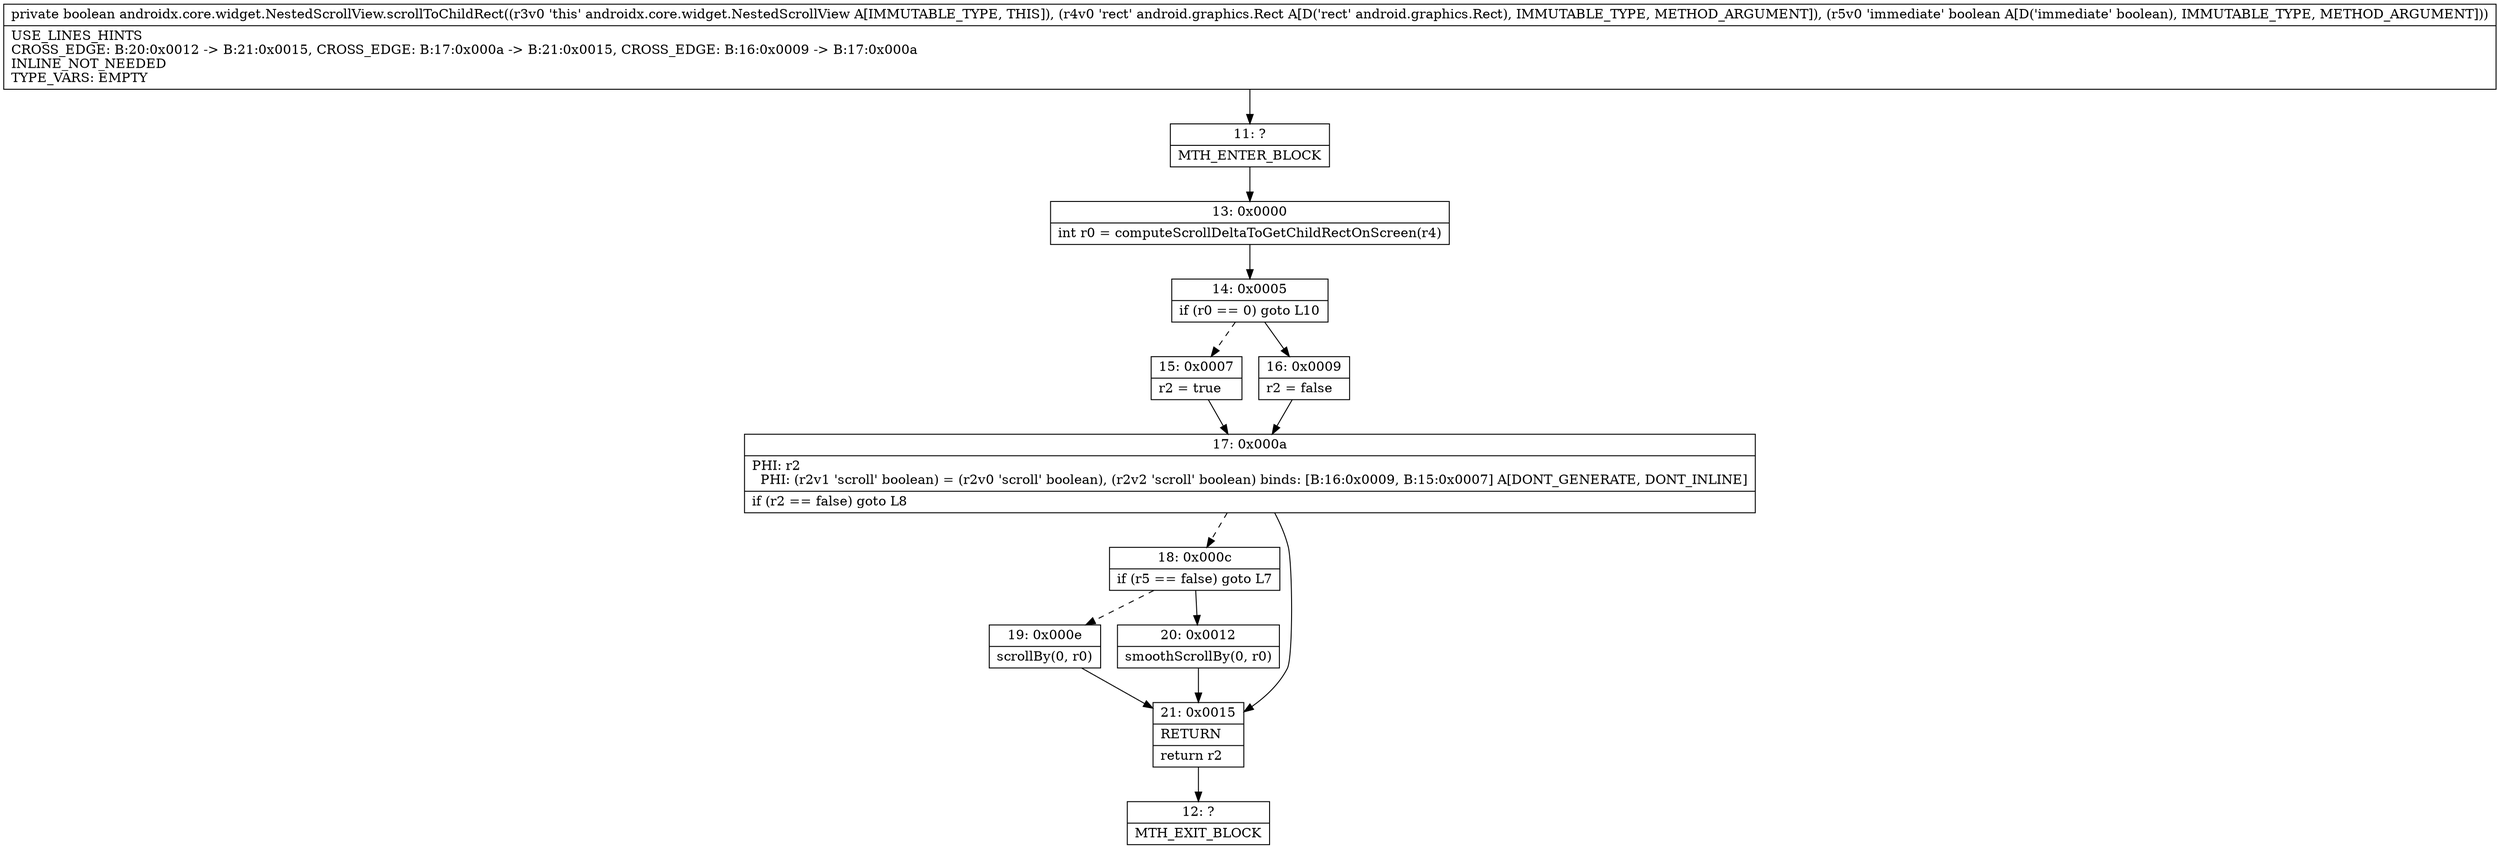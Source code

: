 digraph "CFG forandroidx.core.widget.NestedScrollView.scrollToChildRect(Landroid\/graphics\/Rect;Z)Z" {
Node_11 [shape=record,label="{11\:\ ?|MTH_ENTER_BLOCK\l}"];
Node_13 [shape=record,label="{13\:\ 0x0000|int r0 = computeScrollDeltaToGetChildRectOnScreen(r4)\l}"];
Node_14 [shape=record,label="{14\:\ 0x0005|if (r0 == 0) goto L10\l}"];
Node_15 [shape=record,label="{15\:\ 0x0007|r2 = true\l}"];
Node_17 [shape=record,label="{17\:\ 0x000a|PHI: r2 \l  PHI: (r2v1 'scroll' boolean) = (r2v0 'scroll' boolean), (r2v2 'scroll' boolean) binds: [B:16:0x0009, B:15:0x0007] A[DONT_GENERATE, DONT_INLINE]\l|if (r2 == false) goto L8\l}"];
Node_18 [shape=record,label="{18\:\ 0x000c|if (r5 == false) goto L7\l}"];
Node_19 [shape=record,label="{19\:\ 0x000e|scrollBy(0, r0)\l}"];
Node_20 [shape=record,label="{20\:\ 0x0012|smoothScrollBy(0, r0)\l}"];
Node_21 [shape=record,label="{21\:\ 0x0015|RETURN\l|return r2\l}"];
Node_12 [shape=record,label="{12\:\ ?|MTH_EXIT_BLOCK\l}"];
Node_16 [shape=record,label="{16\:\ 0x0009|r2 = false\l}"];
MethodNode[shape=record,label="{private boolean androidx.core.widget.NestedScrollView.scrollToChildRect((r3v0 'this' androidx.core.widget.NestedScrollView A[IMMUTABLE_TYPE, THIS]), (r4v0 'rect' android.graphics.Rect A[D('rect' android.graphics.Rect), IMMUTABLE_TYPE, METHOD_ARGUMENT]), (r5v0 'immediate' boolean A[D('immediate' boolean), IMMUTABLE_TYPE, METHOD_ARGUMENT]))  | USE_LINES_HINTS\lCROSS_EDGE: B:20:0x0012 \-\> B:21:0x0015, CROSS_EDGE: B:17:0x000a \-\> B:21:0x0015, CROSS_EDGE: B:16:0x0009 \-\> B:17:0x000a\lINLINE_NOT_NEEDED\lTYPE_VARS: EMPTY\l}"];
MethodNode -> Node_11;Node_11 -> Node_13;
Node_13 -> Node_14;
Node_14 -> Node_15[style=dashed];
Node_14 -> Node_16;
Node_15 -> Node_17;
Node_17 -> Node_18[style=dashed];
Node_17 -> Node_21;
Node_18 -> Node_19[style=dashed];
Node_18 -> Node_20;
Node_19 -> Node_21;
Node_20 -> Node_21;
Node_21 -> Node_12;
Node_16 -> Node_17;
}

